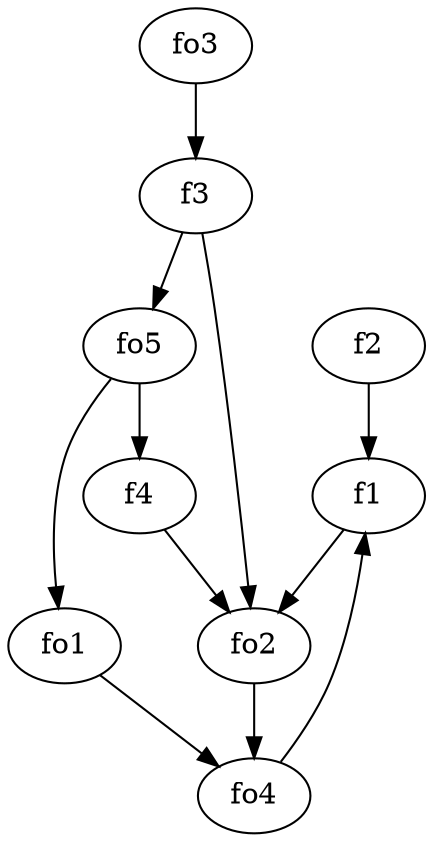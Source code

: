 strict digraph  {
f1;
f2;
f3;
f4;
fo1;
fo2;
fo3;
fo4;
fo5;
f1 -> fo2  [weight=2];
f2 -> f1  [weight=2];
f3 -> fo2  [weight=2];
f3 -> fo5  [weight=2];
f4 -> fo2  [weight=2];
fo1 -> fo4  [weight=2];
fo2 -> fo4  [weight=2];
fo3 -> f3  [weight=2];
fo4 -> f1  [weight=2];
fo5 -> fo1  [weight=2];
fo5 -> f4  [weight=2];
}
